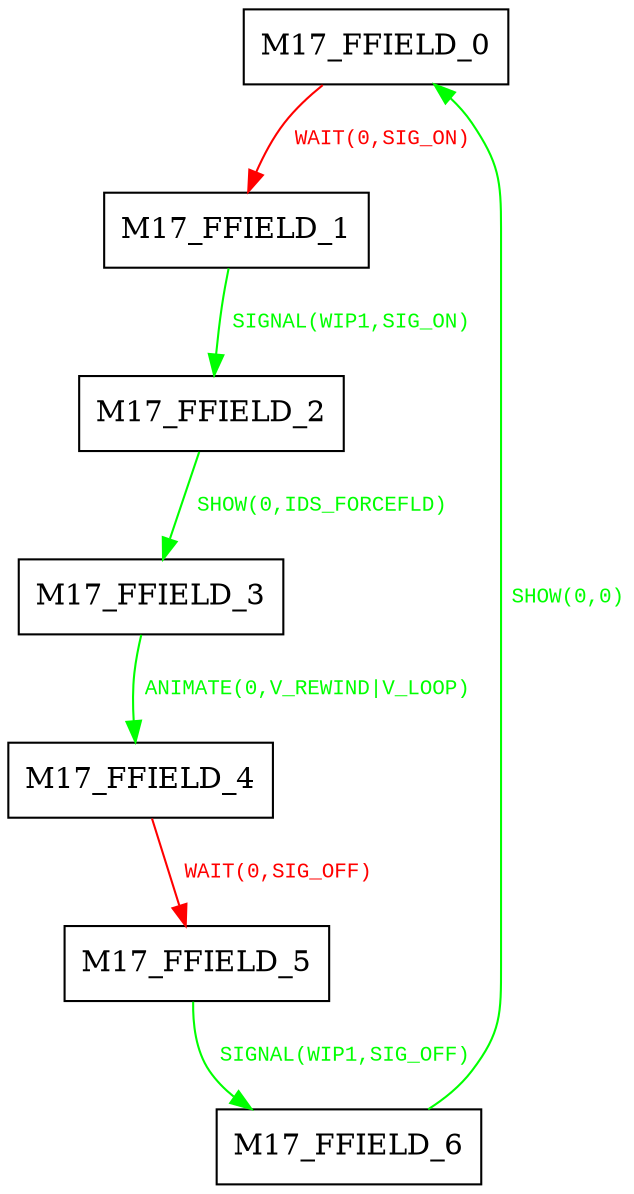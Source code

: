 digraph {
 node [shape=record];
"M17_FFIELD_0" -> "M17_FFIELD_1"[color=red, fontcolor=red, label=< <font face="Courier New" point-size="10">
WAIT(0,SIG_ON)<br/>
</font>>];
"M17_FFIELD_1" -> "M17_FFIELD_2"[color=green, fontcolor=green, label=< <font face="Courier New" point-size="10">
SIGNAL(WIP1,SIG_ON)<br/>
</font>>];
"M17_FFIELD_2" -> "M17_FFIELD_3"[color=green, fontcolor=green, label=< <font face="Courier New" point-size="10">
SHOW(0,IDS_FORCEFLD)<br/>
</font>>];
"M17_FFIELD_3" -> "M17_FFIELD_4"[color=green, fontcolor=green, label=< <font face="Courier New" point-size="10">
ANIMATE(0,V_REWIND|V_LOOP)<br/>
</font>>];
"M17_FFIELD_4" -> "M17_FFIELD_5"[color=red, fontcolor=red, label=< <font face="Courier New" point-size="10">
WAIT(0,SIG_OFF)<br/>
</font>>];
"M17_FFIELD_5" -> "M17_FFIELD_6"[color=green, fontcolor=green, label=< <font face="Courier New" point-size="10">
SIGNAL(WIP1,SIG_OFF)<br/>
</font>>];
"M17_FFIELD_6" -> "M17_FFIELD_0"[color=green, fontcolor=green, label=< <font face="Courier New" point-size="10">
SHOW(0,0)<br/>
</font>>];
}
